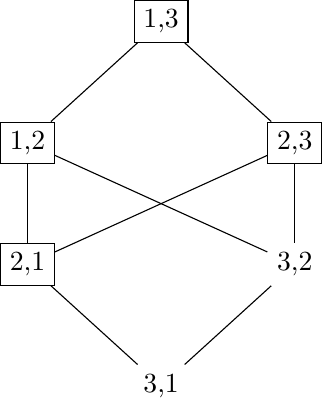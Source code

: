 \documentclass[tikz]{standalone}
\usetikzlibrary{positioning}
\begin{document}
\begin{tikzpicture}
    \node[draw] (13) at (0,0) {1,3};
    \node[draw] (12) [below left=of 13] {1,2};
    \node[draw] (23) [below right=of 13] {2,3};
    \node[draw] (21) [below=of 12] {2,1};
    \node (32) [below=of 23] {3,2};
    \node (31) [below right=of 21] {3,1};

    \foreach \Source/\Target in {%
        13/12,
        13/23,
        12/21,
        12/32,
        23/21,
        23/32,
        21/31,
        32/31%
        }
        \draw (\Source) to (\Target);
\end{tikzpicture}
\end{document}
